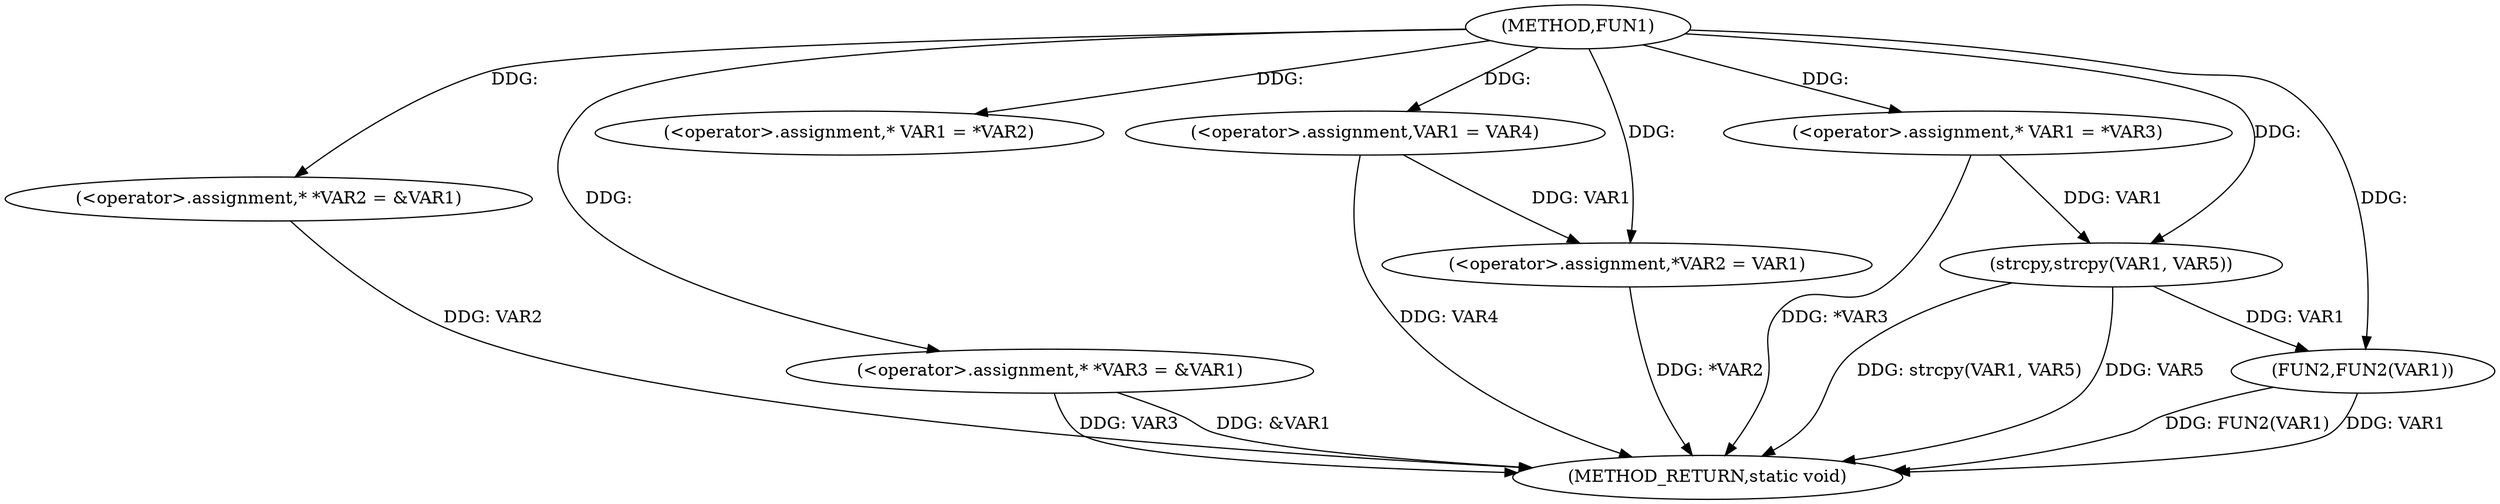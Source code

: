 digraph FUN1 {  
"1000100" [label = "(METHOD,FUN1)" ]
"1000140" [label = "(METHOD_RETURN,static void)" ]
"1000104" [label = "(<operator>.assignment,* *VAR2 = &VAR1)" ]
"1000109" [label = "(<operator>.assignment,* *VAR3 = &VAR1)" ]
"1000116" [label = "(<operator>.assignment,* VAR1 = *VAR2)" ]
"1000120" [label = "(<operator>.assignment,VAR1 = VAR4)" ]
"1000123" [label = "(<operator>.assignment,*VAR2 = VAR1)" ]
"1000129" [label = "(<operator>.assignment,* VAR1 = *VAR3)" ]
"1000135" [label = "(strcpy,strcpy(VAR1, VAR5))" ]
"1000138" [label = "(FUN2,FUN2(VAR1))" ]
  "1000104" -> "1000140"  [ label = "DDG: VAR2"] 
  "1000120" -> "1000140"  [ label = "DDG: VAR4"] 
  "1000138" -> "1000140"  [ label = "DDG: FUN2(VAR1)"] 
  "1000138" -> "1000140"  [ label = "DDG: VAR1"] 
  "1000135" -> "1000140"  [ label = "DDG: strcpy(VAR1, VAR5)"] 
  "1000109" -> "1000140"  [ label = "DDG: VAR3"] 
  "1000109" -> "1000140"  [ label = "DDG: &VAR1"] 
  "1000135" -> "1000140"  [ label = "DDG: VAR5"] 
  "1000129" -> "1000140"  [ label = "DDG: *VAR3"] 
  "1000123" -> "1000140"  [ label = "DDG: *VAR2"] 
  "1000100" -> "1000104"  [ label = "DDG: "] 
  "1000100" -> "1000109"  [ label = "DDG: "] 
  "1000100" -> "1000116"  [ label = "DDG: "] 
  "1000100" -> "1000120"  [ label = "DDG: "] 
  "1000120" -> "1000123"  [ label = "DDG: VAR1"] 
  "1000100" -> "1000123"  [ label = "DDG: "] 
  "1000100" -> "1000129"  [ label = "DDG: "] 
  "1000129" -> "1000135"  [ label = "DDG: VAR1"] 
  "1000100" -> "1000135"  [ label = "DDG: "] 
  "1000135" -> "1000138"  [ label = "DDG: VAR1"] 
  "1000100" -> "1000138"  [ label = "DDG: "] 
}
